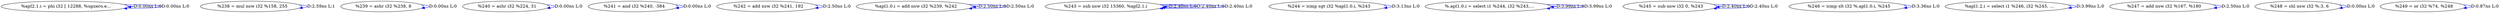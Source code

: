 digraph {
Node0x3166240[label="  %apl2.1.i = phi i32 [ 12288, %upzero.e..."];
Node0x3166240 -> Node0x3166240[label="D:0.00ns L:0",color=blue];
Node0x3166240 -> Node0x3166240[label="D:0.00ns L:0",color=blue];
Node0x3167410[label="  %238 = mul nsw i32 %158, 255"];
Node0x3167410 -> Node0x3167410[label="D:2.59ns L:1",color=blue];
Node0x3167530[label="  %239 = ashr i32 %238, 8"];
Node0x3167530 -> Node0x3167530[label="D:0.00ns L:0",color=blue];
Node0x3167610[label="  %240 = ashr i32 %224, 31"];
Node0x3167610 -> Node0x3167610[label="D:0.00ns L:0",color=blue];
Node0x31676f0[label="  %241 = and i32 %240, -384"];
Node0x31676f0 -> Node0x31676f0[label="D:0.00ns L:0",color=blue];
Node0x31677d0[label="  %242 = add nsw i32 %241, 192"];
Node0x31677d0 -> Node0x31677d0[label="D:2.50ns L:0",color=blue];
Node0x31678b0[label="  %apl1.0.i = add nsw i32 %239, %242"];
Node0x31678b0 -> Node0x31678b0[label="D:2.50ns L:0",color=blue];
Node0x31678b0 -> Node0x31678b0[label="D:2.50ns L:0",color=blue];
Node0x3167990[label="  %243 = sub nsw i32 15360, %apl2.1.i"];
Node0x3167990 -> Node0x3167990[label="D:2.40ns L:0",color=blue];
Node0x3167990 -> Node0x3167990[label="D:2.40ns L:0",color=blue];
Node0x3167990 -> Node0x3167990[label="D:2.40ns L:0",color=blue];
Node0x3167a70[label="  %244 = icmp sgt i32 %apl1.0.i, %243"];
Node0x3167a70 -> Node0x3167a70[label="D:3.13ns L:0",color=blue];
Node0x3167b50[label="  %.apl1.0.i = select i1 %244, i32 %243,..."];
Node0x3167b50 -> Node0x3167b50[label="D:3.99ns L:0",color=blue];
Node0x3167b50 -> Node0x3167b50[label="D:3.99ns L:0",color=blue];
Node0x3167c30[label="  %245 = sub nsw i32 0, %243"];
Node0x3167c30 -> Node0x3167c30[label="D:2.40ns L:0",color=blue];
Node0x3167c30 -> Node0x3167c30[label="D:2.40ns L:0",color=blue];
Node0x3167d10[label="  %246 = icmp slt i32 %.apl1.0.i, %245"];
Node0x3167d10 -> Node0x3167d10[label="D:3.36ns L:0",color=blue];
Node0x3167df0[label="  %apl1.2.i = select i1 %246, i32 %245, ..."];
Node0x3167df0 -> Node0x3167df0[label="D:3.99ns L:0",color=blue];
Node0x3167fb0[label="  %247 = add nsw i32 %167, %180"];
Node0x3167fb0 -> Node0x3167fb0[label="D:2.50ns L:0",color=blue];
Node0x3166560[label="  %248 = shl nsw i32 %.3, 6"];
Node0x3166560 -> Node0x3166560[label="D:0.00ns L:0",color=blue];
Node0x3166680[label="  %249 = or i32 %74, %248"];
Node0x3166680 -> Node0x3166680[label="D:0.87ns L:0",color=blue];
}
